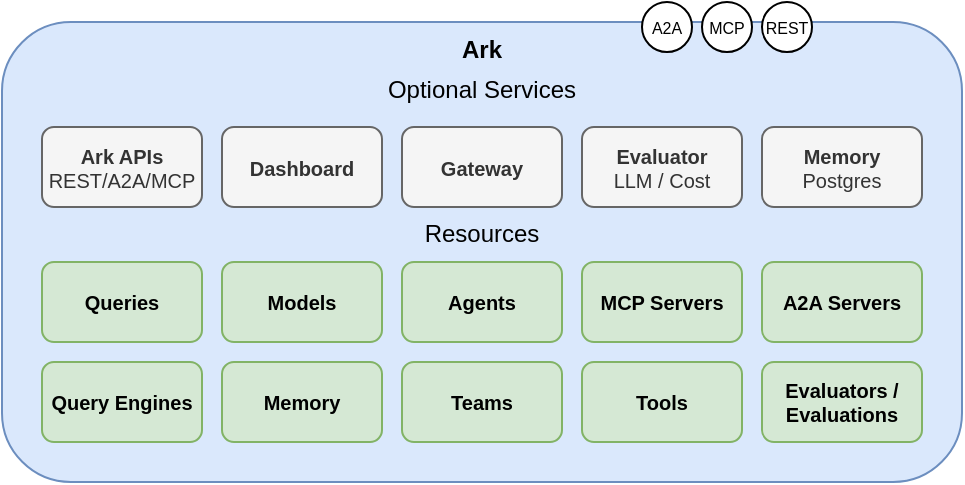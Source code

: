 <mxfile version="28.0.6">
  <diagram name="Page-1" id="cKaa69pPRSBznvMB84aE">
    <mxGraphModel dx="881" dy="589" grid="1" gridSize="10" guides="1" tooltips="1" connect="1" arrows="1" fold="1" page="1" pageScale="1" pageWidth="1169" pageHeight="827" math="0" shadow="0">
      <root>
        <mxCell id="0" />
        <mxCell id="1" parent="0" />
        <mxCell id="BrEKt-sjprVkLCfW9coZ-2" value="&lt;b&gt;Ark&lt;/b&gt;" style="rounded=1;whiteSpace=wrap;html=1;fillColor=#dae8fc;strokeColor=#6c8ebf;verticalAlign=top;" parent="1" vertex="1">
          <mxGeometry x="40" y="40" width="480" height="230" as="geometry" />
        </mxCell>
        <mxCell id="BrEKt-sjprVkLCfW9coZ-4" value="&lt;font&gt;&lt;b&gt;Models&lt;/b&gt;&lt;br&gt;&lt;/font&gt;" style="rounded=1;whiteSpace=wrap;html=1;fillColor=#d5e8d4;strokeColor=#82b366;fontSize=10;verticalAlign=middle;" parent="1" vertex="1">
          <mxGeometry x="150" y="160" width="80" height="40" as="geometry" />
        </mxCell>
        <mxCell id="BrEKt-sjprVkLCfW9coZ-5" value="&lt;font&gt;&lt;b&gt;Agents&lt;/b&gt;&lt;/font&gt;" style="rounded=1;whiteSpace=wrap;html=1;fillColor=#d5e8d4;strokeColor=#82b366;fontSize=10;verticalAlign=middle;" parent="1" vertex="1">
          <mxGeometry x="240" y="160" width="80" height="40" as="geometry" />
        </mxCell>
        <mxCell id="BrEKt-sjprVkLCfW9coZ-6" value="&lt;font&gt;&lt;b&gt;MCP Servers&lt;/b&gt;&lt;br&gt;&lt;/font&gt;" style="rounded=1;whiteSpace=wrap;html=1;fillColor=#d5e8d4;strokeColor=#82b366;fontSize=10;verticalAlign=middle;" parent="1" vertex="1">
          <mxGeometry x="330" y="160" width="80" height="40" as="geometry" />
        </mxCell>
        <mxCell id="BrEKt-sjprVkLCfW9coZ-7" value="&lt;font&gt;&lt;b&gt;Tools&lt;/b&gt;&lt;/font&gt;" style="rounded=1;whiteSpace=wrap;html=1;fillColor=#d5e8d4;strokeColor=#82b366;fontSize=10;verticalAlign=middle;" parent="1" vertex="1">
          <mxGeometry x="330" y="210" width="80" height="40" as="geometry" />
        </mxCell>
        <mxCell id="BrEKt-sjprVkLCfW9coZ-8" value="&lt;font&gt;&lt;b&gt;A2A Servers&lt;/b&gt;&lt;br&gt;&lt;/font&gt;" style="rounded=1;whiteSpace=wrap;html=1;fillColor=#d5e8d4;strokeColor=#82b366;fontSize=10;verticalAlign=middle;" parent="1" vertex="1">
          <mxGeometry x="420" y="160" width="80" height="40" as="geometry" />
        </mxCell>
        <mxCell id="BrEKt-sjprVkLCfW9coZ-9" value="&lt;font&gt;&lt;b&gt;Queries&lt;/b&gt;&lt;br&gt;&lt;/font&gt;" style="rounded=1;whiteSpace=wrap;html=1;fillColor=#d5e8d4;strokeColor=#82b366;fontSize=10;verticalAlign=middle;" parent="1" vertex="1">
          <mxGeometry x="60" y="160" width="80" height="40" as="geometry" />
        </mxCell>
        <mxCell id="BrEKt-sjprVkLCfW9coZ-10" value="&lt;font&gt;&lt;b&gt;Teams&lt;/b&gt;&lt;/font&gt;" style="rounded=1;whiteSpace=wrap;html=1;fillColor=#d5e8d4;strokeColor=#82b366;fontSize=10;verticalAlign=middle;" parent="1" vertex="1">
          <mxGeometry x="240" y="210" width="80" height="40" as="geometry" />
        </mxCell>
        <mxCell id="BrEKt-sjprVkLCfW9coZ-11" value="&lt;font&gt;&lt;b&gt;Query Engines&lt;/b&gt;&lt;br&gt;&lt;/font&gt;" style="rounded=1;whiteSpace=wrap;html=1;fillColor=#d5e8d4;strokeColor=#82b366;fontSize=10;verticalAlign=middle;" parent="1" vertex="1">
          <mxGeometry x="60" y="210" width="80" height="40" as="geometry" />
        </mxCell>
        <mxCell id="BrEKt-sjprVkLCfW9coZ-12" value="&lt;font&gt;&lt;b&gt;Evaluators / Evaluations&lt;/b&gt;&lt;/font&gt;" style="rounded=1;whiteSpace=wrap;html=1;fillColor=#d5e8d4;strokeColor=#82b366;fontSize=10;verticalAlign=middle;" parent="1" vertex="1">
          <mxGeometry x="420" y="210" width="80" height="40" as="geometry" />
        </mxCell>
        <mxCell id="BrEKt-sjprVkLCfW9coZ-13" value="&lt;font&gt;&lt;b&gt;Memory&lt;/b&gt;&lt;/font&gt;" style="rounded=1;whiteSpace=wrap;html=1;fillColor=#d5e8d4;strokeColor=#82b366;fontSize=10;verticalAlign=middle;" parent="1" vertex="1">
          <mxGeometry x="150" y="210" width="80" height="40" as="geometry" />
        </mxCell>
        <mxCell id="BrEKt-sjprVkLCfW9coZ-53" value="&lt;span&gt;A2A&lt;/span&gt;" style="ellipse;whiteSpace=wrap;html=1;aspect=fixed;fontSize=8;fontStyle=0" parent="1" vertex="1">
          <mxGeometry x="360" y="30" width="25" height="25" as="geometry" />
        </mxCell>
        <mxCell id="BrEKt-sjprVkLCfW9coZ-54" value="&lt;span&gt;MCP&lt;/span&gt;" style="ellipse;whiteSpace=wrap;html=1;aspect=fixed;fontSize=8;fontStyle=0" parent="1" vertex="1">
          <mxGeometry x="390" y="30" width="25" height="25" as="geometry" />
        </mxCell>
        <mxCell id="BrEKt-sjprVkLCfW9coZ-55" value="&lt;span&gt;REST&lt;/span&gt;" style="ellipse;whiteSpace=wrap;html=1;aspect=fixed;fontSize=8;fontStyle=0" parent="1" vertex="1">
          <mxGeometry x="420" y="30" width="25" height="25" as="geometry" />
        </mxCell>
        <mxCell id="GjzOAwkxd7Iusa0UOkDc-2" value="&lt;font&gt;&lt;b&gt;Ark APIs&lt;br&gt;&lt;/b&gt;REST/A2A/MCP&lt;br&gt;&lt;/font&gt;" style="rounded=1;whiteSpace=wrap;html=1;fillColor=#f5f5f5;fontColor=#333333;strokeColor=#666666;verticalAlign=middle;fontSize=10;" vertex="1" parent="1">
          <mxGeometry x="60" y="92.5" width="80" height="40" as="geometry" />
        </mxCell>
        <mxCell id="GjzOAwkxd7Iusa0UOkDc-3" value="&lt;font&gt;&lt;b&gt;Dashboard&lt;/b&gt;&lt;br&gt;&lt;/font&gt;" style="rounded=1;whiteSpace=wrap;html=1;fillColor=#f5f5f5;fontColor=#333333;strokeColor=#666666;verticalAlign=middle;fontSize=10;" vertex="1" parent="1">
          <mxGeometry x="150" y="92.5" width="80" height="40" as="geometry" />
        </mxCell>
        <mxCell id="GjzOAwkxd7Iusa0UOkDc-4" value="&lt;b&gt;Evaluator&lt;/b&gt;&lt;div&gt;LLM / Cost&lt;/div&gt;" style="rounded=1;whiteSpace=wrap;html=1;fillColor=#f5f5f5;fontColor=#333333;strokeColor=#666666;verticalAlign=middle;fontSize=10;" vertex="1" parent="1">
          <mxGeometry x="330" y="92.5" width="80" height="40" as="geometry" />
        </mxCell>
        <mxCell id="GjzOAwkxd7Iusa0UOkDc-5" value="&lt;font&gt;&lt;b&gt;Gateway&lt;/b&gt;&lt;br&gt;&lt;/font&gt;" style="rounded=1;whiteSpace=wrap;html=1;fillColor=#f5f5f5;fontColor=#333333;strokeColor=#666666;verticalAlign=middle;fontSize=10;" vertex="1" parent="1">
          <mxGeometry x="240" y="92.5" width="80" height="40" as="geometry" />
        </mxCell>
        <mxCell id="GjzOAwkxd7Iusa0UOkDc-6" value="&lt;font&gt;&lt;b&gt;Memory&lt;/b&gt;&lt;br&gt;&lt;/font&gt;&lt;div&gt;&lt;font&gt;Postgres&lt;/font&gt;&lt;/div&gt;" style="rounded=1;whiteSpace=wrap;html=1;fillColor=#f5f5f5;fontColor=#333333;strokeColor=#666666;verticalAlign=middle;fontSize=10;" vertex="1" parent="1">
          <mxGeometry x="420" y="92.5" width="80" height="40" as="geometry" />
        </mxCell>
        <mxCell id="GjzOAwkxd7Iusa0UOkDc-8" value="Optional Services" style="text;html=1;align=center;verticalAlign=middle;whiteSpace=wrap;rounded=0;" vertex="1" parent="1">
          <mxGeometry x="60" y="60" width="440" height="27.5" as="geometry" />
        </mxCell>
        <mxCell id="GjzOAwkxd7Iusa0UOkDc-9" value="Resources" style="text;html=1;align=center;verticalAlign=middle;whiteSpace=wrap;rounded=0;" vertex="1" parent="1">
          <mxGeometry x="60" y="132.5" width="440" height="27.5" as="geometry" />
        </mxCell>
      </root>
    </mxGraphModel>
  </diagram>
</mxfile>
